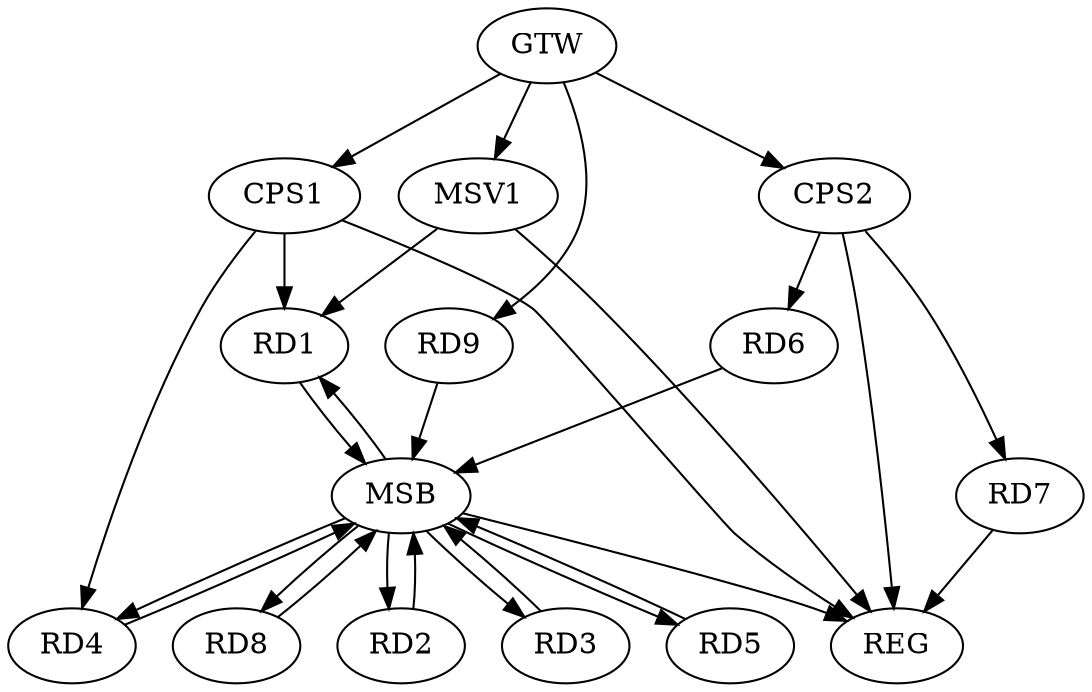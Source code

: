 strict digraph G {
  RD1 [ label="RD1" ];
  RD2 [ label="RD2" ];
  RD3 [ label="RD3" ];
  RD4 [ label="RD4" ];
  RD5 [ label="RD5" ];
  RD6 [ label="RD6" ];
  RD7 [ label="RD7" ];
  RD8 [ label="RD8" ];
  RD9 [ label="RD9" ];
  CPS1 [ label="CPS1" ];
  CPS2 [ label="CPS2" ];
  GTW [ label="GTW" ];
  REG [ label="REG" ];
  MSB [ label="MSB" ];
  MSV1 [ label="MSV1" ];
  CPS1 -> RD1;
  CPS1 -> RD4;
  CPS2 -> RD6;
  CPS2 -> RD7;
  GTW -> RD9;
  GTW -> CPS1;
  GTW -> CPS2;
  RD7 -> REG;
  CPS1 -> REG;
  CPS2 -> REG;
  RD1 -> MSB;
  MSB -> REG;
  RD2 -> MSB;
  MSB -> RD1;
  RD3 -> MSB;
  MSB -> RD4;
  RD4 -> MSB;
  RD5 -> MSB;
  MSB -> RD2;
  RD6 -> MSB;
  RD8 -> MSB;
  MSB -> RD3;
  RD9 -> MSB;
  MSB -> RD5;
  MSB -> RD8;
  MSV1 -> RD1;
  GTW -> MSV1;
  MSV1 -> REG;
}
